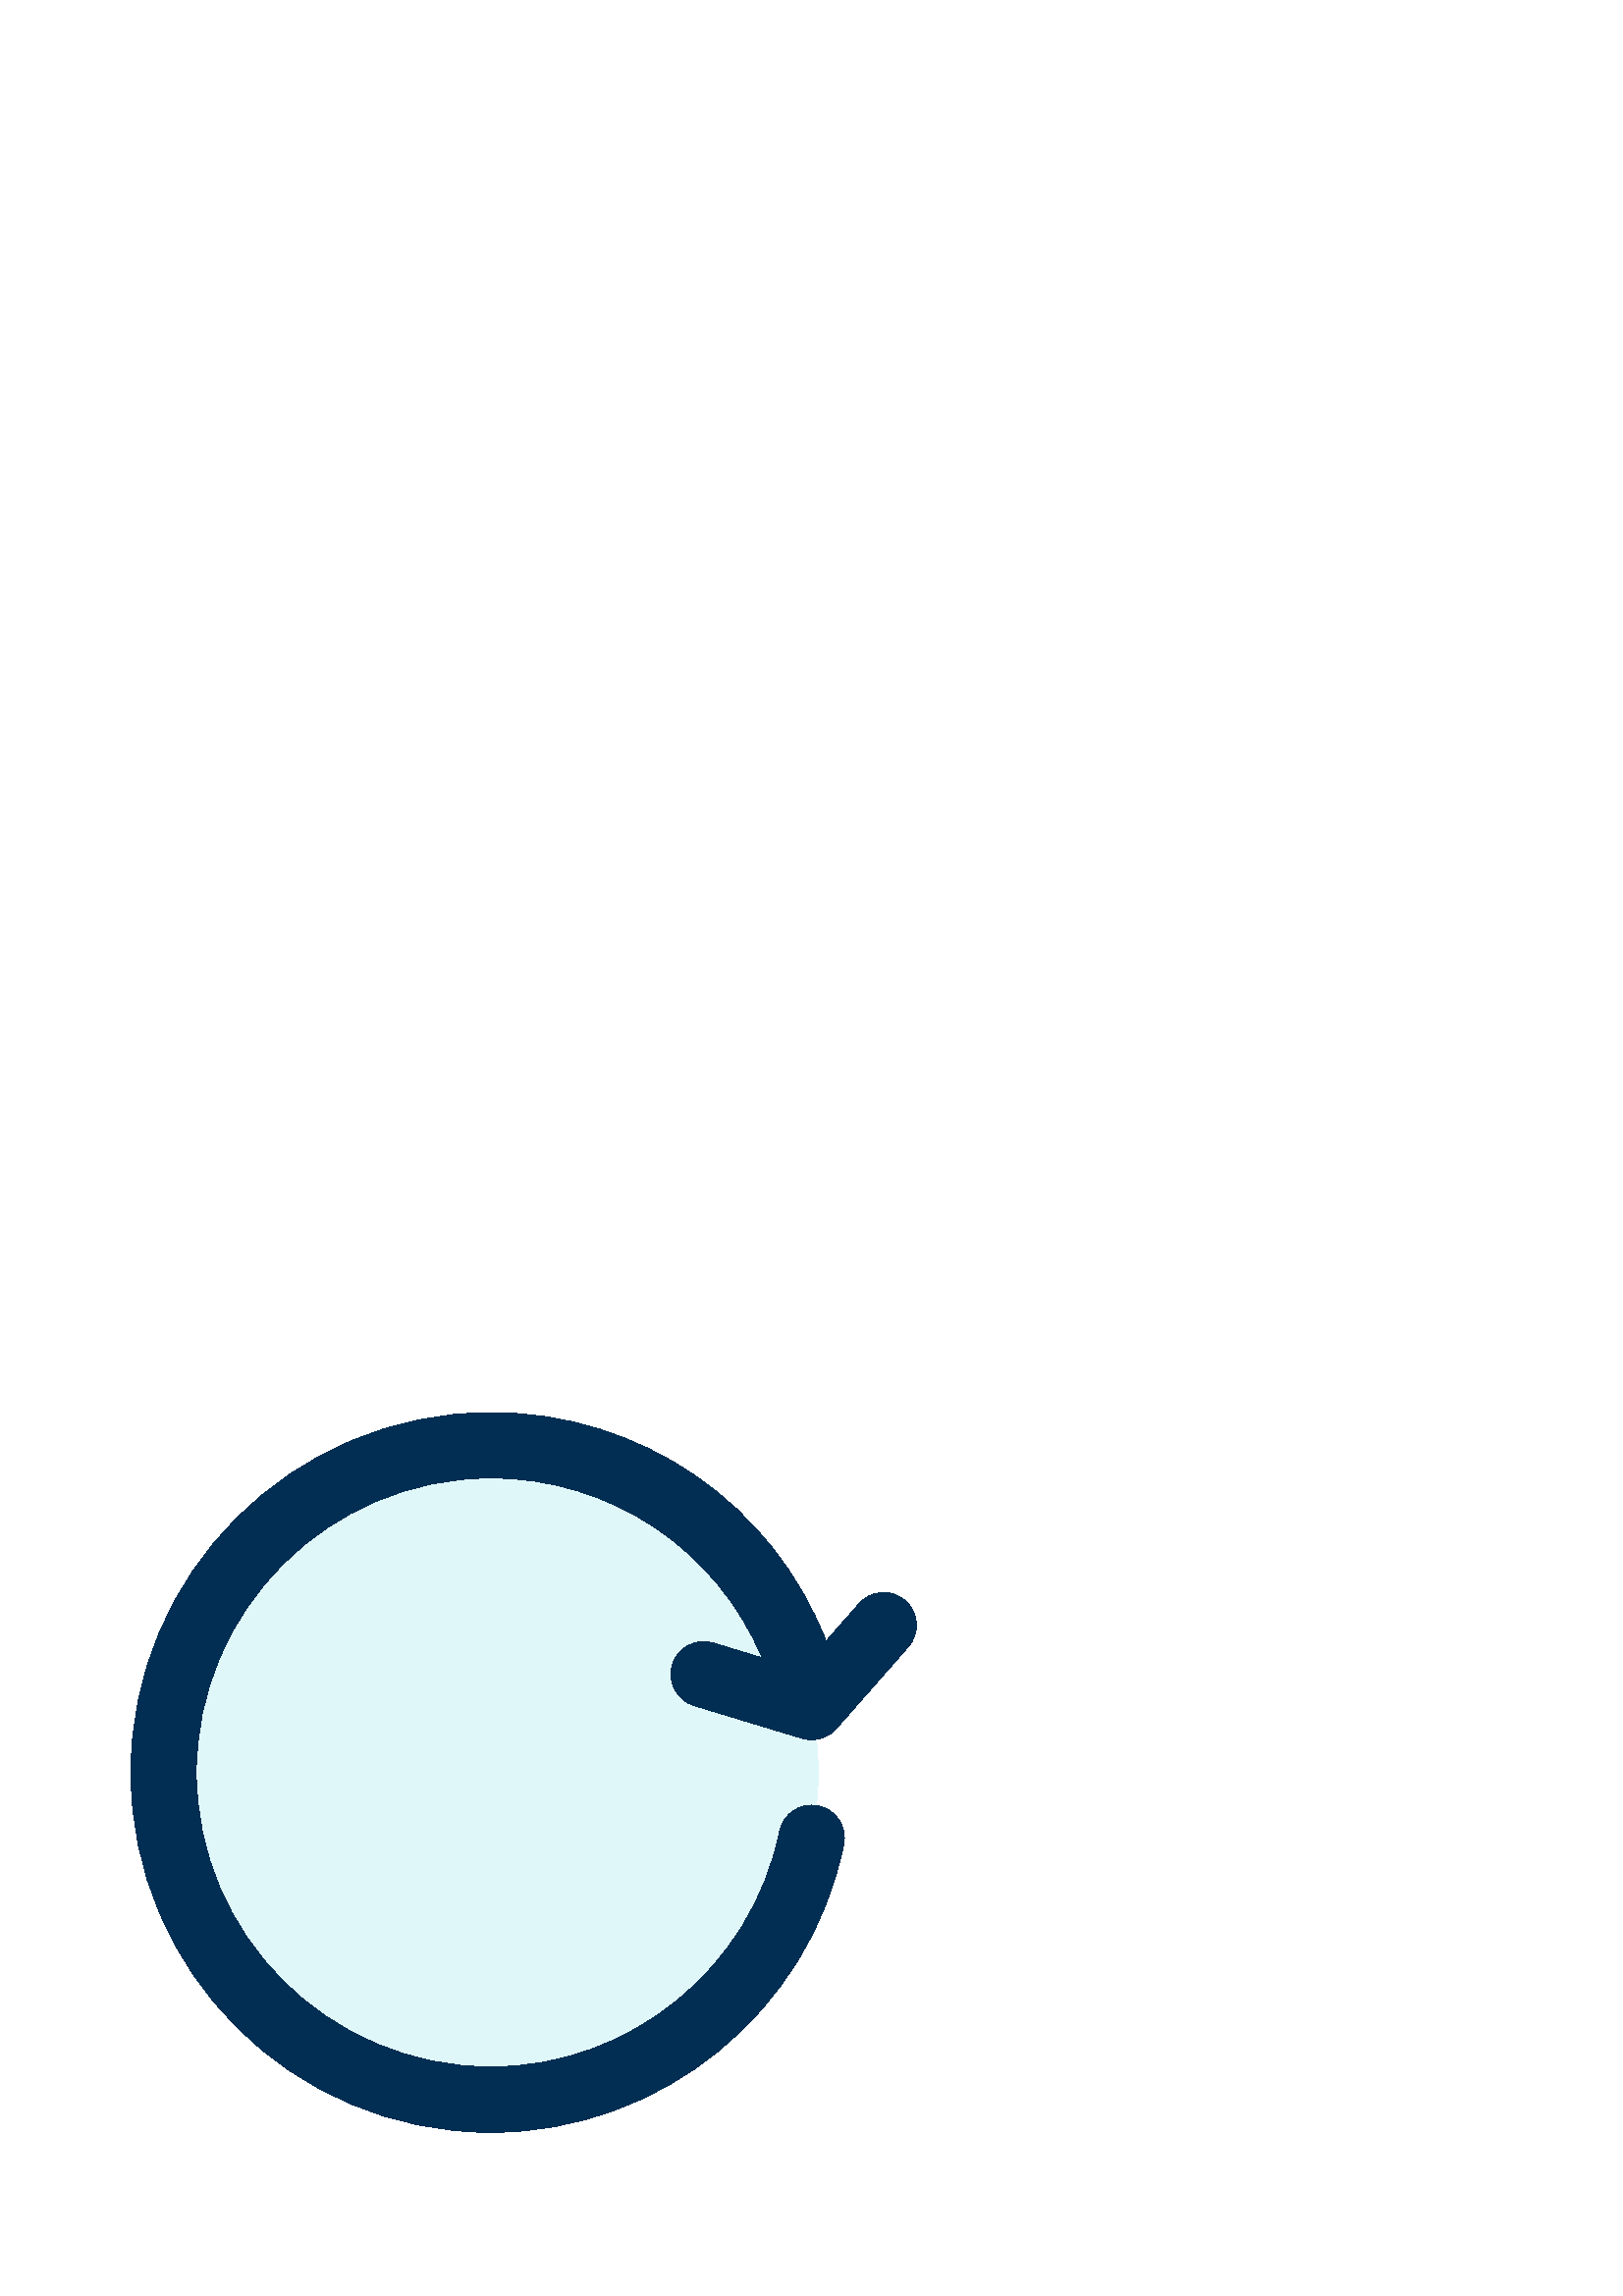 %!PS-Adobe-3.0 EPSF-3.0
%%Pages: 1
%%DocumentData: Clean7Bit
%%LanguageLevel: 2
%%BoundingBox: 48 60 336 324
%%EndComments
%%BeginProlog
50 dict begin
/q { gsave } bind def
/Q { grestore } bind def
/cm { 6 array astore concat } bind def
/w { setlinewidth } bind def
/J { setlinecap } bind def
/j { setlinejoin } bind def
/M { setmiterlimit } bind def
/d { setdash } bind def
/m { moveto } bind def
/l { lineto } bind def
/c { curveto } bind def
/h { closepath } bind def
/re { exch dup neg 3 1 roll 5 3 roll moveto 0 rlineto
      0 exch rlineto 0 rlineto closepath } bind def
/S { stroke } bind def
/f { fill } bind def
/f* { eofill } bind def
/n { newpath } bind def
/W { clip } bind def
/W* { eoclip } bind def
/BT { } bind def
/ET { } bind def
/BDC { mark 3 1 roll /BDC pdfmark } bind def
/EMC { mark /EMC pdfmark } bind def
/cairo_store_point { /cairo_point_y exch def /cairo_point_x exch def } def
/Tj { show currentpoint cairo_store_point } bind def
/TJ {
  {
    dup
    type /stringtype eq
    { show } { -0.001 mul 0 cairo_font_matrix dtransform rmoveto } ifelse
  } forall
  currentpoint cairo_store_point
} bind def
/cairo_selectfont { cairo_font_matrix aload pop pop pop 0 0 6 array astore
    cairo_font exch selectfont cairo_point_x cairo_point_y moveto } bind def
/Tf { pop /cairo_font exch def /cairo_font_matrix where
      { pop cairo_selectfont } if } bind def
/Td { matrix translate cairo_font_matrix matrix concatmatrix dup
      /cairo_font_matrix exch def dup 4 get exch 5 get cairo_store_point
      /cairo_font where { pop cairo_selectfont } if } bind def
/Tm { 2 copy 8 2 roll 6 array astore /cairo_font_matrix exch def
      cairo_store_point /cairo_font where { pop cairo_selectfont } if } bind def
/g { setgray } bind def
/rg { setrgbcolor } bind def
/d1 { setcachedevice } bind def
/cairo_data_source {
  CairoDataIndex CairoData length lt
    { CairoData CairoDataIndex get /CairoDataIndex CairoDataIndex 1 add def }
    { () } ifelse
} def
/cairo_flush_ascii85_file { cairo_ascii85_file status { cairo_ascii85_file flushfile } if } def
/cairo_image { image cairo_flush_ascii85_file } def
/cairo_imagemask { imagemask cairo_flush_ascii85_file } def
%%EndProlog
%%BeginSetup
%%EndSetup
%%Page: 1 1
%%BeginPageSetup
%%PageBoundingBox: 48 60 336 324
%%EndPageSetup
q 48 60 288 264 rectclip
1 0 0 -1 0 384 cm q
0.878 0.969 0.98 rg
300 192 m 300 258.273 246.273 312 180 312 c 113.727 312 60 258.273 60 192
 c 60 125.727 113.727 72 180 72 c 246.273 72 300 125.727 300 192 c h
300 192 m f
0.004 0.18 0.322 rg
314.992 130.074 m 302.875 143.852 l 283.23 93.355 234.965 60 180 60 c 107.215
 60 48 119.215 48 192 c 48 264.785 107.215 324 180 324 c 242.555 324 296.957
 279.582 309.359 218.383 c 310.68 211.883 306.48 205.547 299.98 204.238 
c 293.449 202.906 287.152 207.121 285.84 213.617 c 275.695 263.672 231.188
 300 180 300 c 120.449 300 72 251.551 72 192 c 72 132.449 120.449 84 180
 84 c 224.023 84 262.781 110.137 279.469 149.969 c 261.48 144.516 l 255.148
 142.609 248.438 146.18 246.516 152.52 c 244.598 158.863 248.18 165.562 
254.52 167.484 c 294.121 179.484 l 295.266 179.832 296.438 180 297.602 180
 c 300.988 180 304.289 178.559 306.605 175.926 c 333.008 145.926 l 337.387
 140.953 336.898 133.367 331.926 128.992 c 326.953 124.609 319.363 125.102
 314.992 130.074 c h
314.992 130.074 m f
Q Q
showpage
%%Trailer
end
%%EOF
